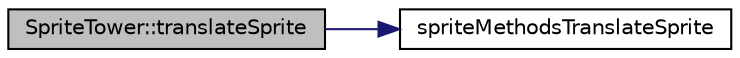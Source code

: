 digraph "SpriteTower::translateSprite"
{
 // LATEX_PDF_SIZE
  edge [fontname="Helvetica",fontsize="10",labelfontname="Helvetica",labelfontsize="10"];
  node [fontname="Helvetica",fontsize="10",shape=record];
  rankdir="LR";
  Node1 [label="SpriteTower::translateSprite",height=0.2,width=0.4,color="black", fillcolor="grey75", style="filled", fontcolor="black",tooltip=" "];
  Node1 -> Node2 [color="midnightblue",fontsize="10",style="solid"];
  Node2 [label="spriteMethodsTranslateSprite",height=0.2,width=0.4,color="black", fillcolor="white", style="filled",URL="$_sprite_methods_8cpp.html#af8b26da7debce38238aa454f2b76f94f",tooltip=" "];
}
